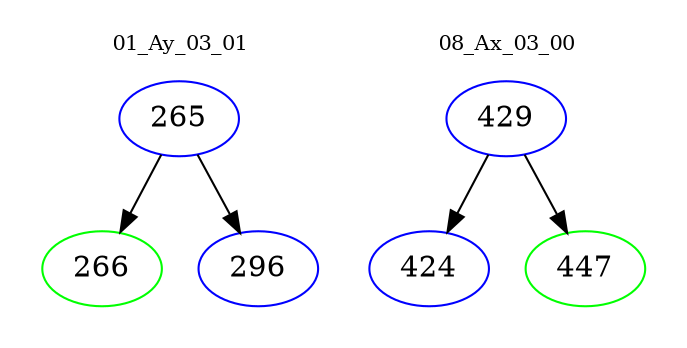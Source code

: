 digraph{
subgraph cluster_0 {
color = white
label = "01_Ay_03_01";
fontsize=10;
T0_265 [label="265", color="blue"]
T0_265 -> T0_266 [color="black"]
T0_266 [label="266", color="green"]
T0_265 -> T0_296 [color="black"]
T0_296 [label="296", color="blue"]
}
subgraph cluster_1 {
color = white
label = "08_Ax_03_00";
fontsize=10;
T1_429 [label="429", color="blue"]
T1_429 -> T1_424 [color="black"]
T1_424 [label="424", color="blue"]
T1_429 -> T1_447 [color="black"]
T1_447 [label="447", color="green"]
}
}
